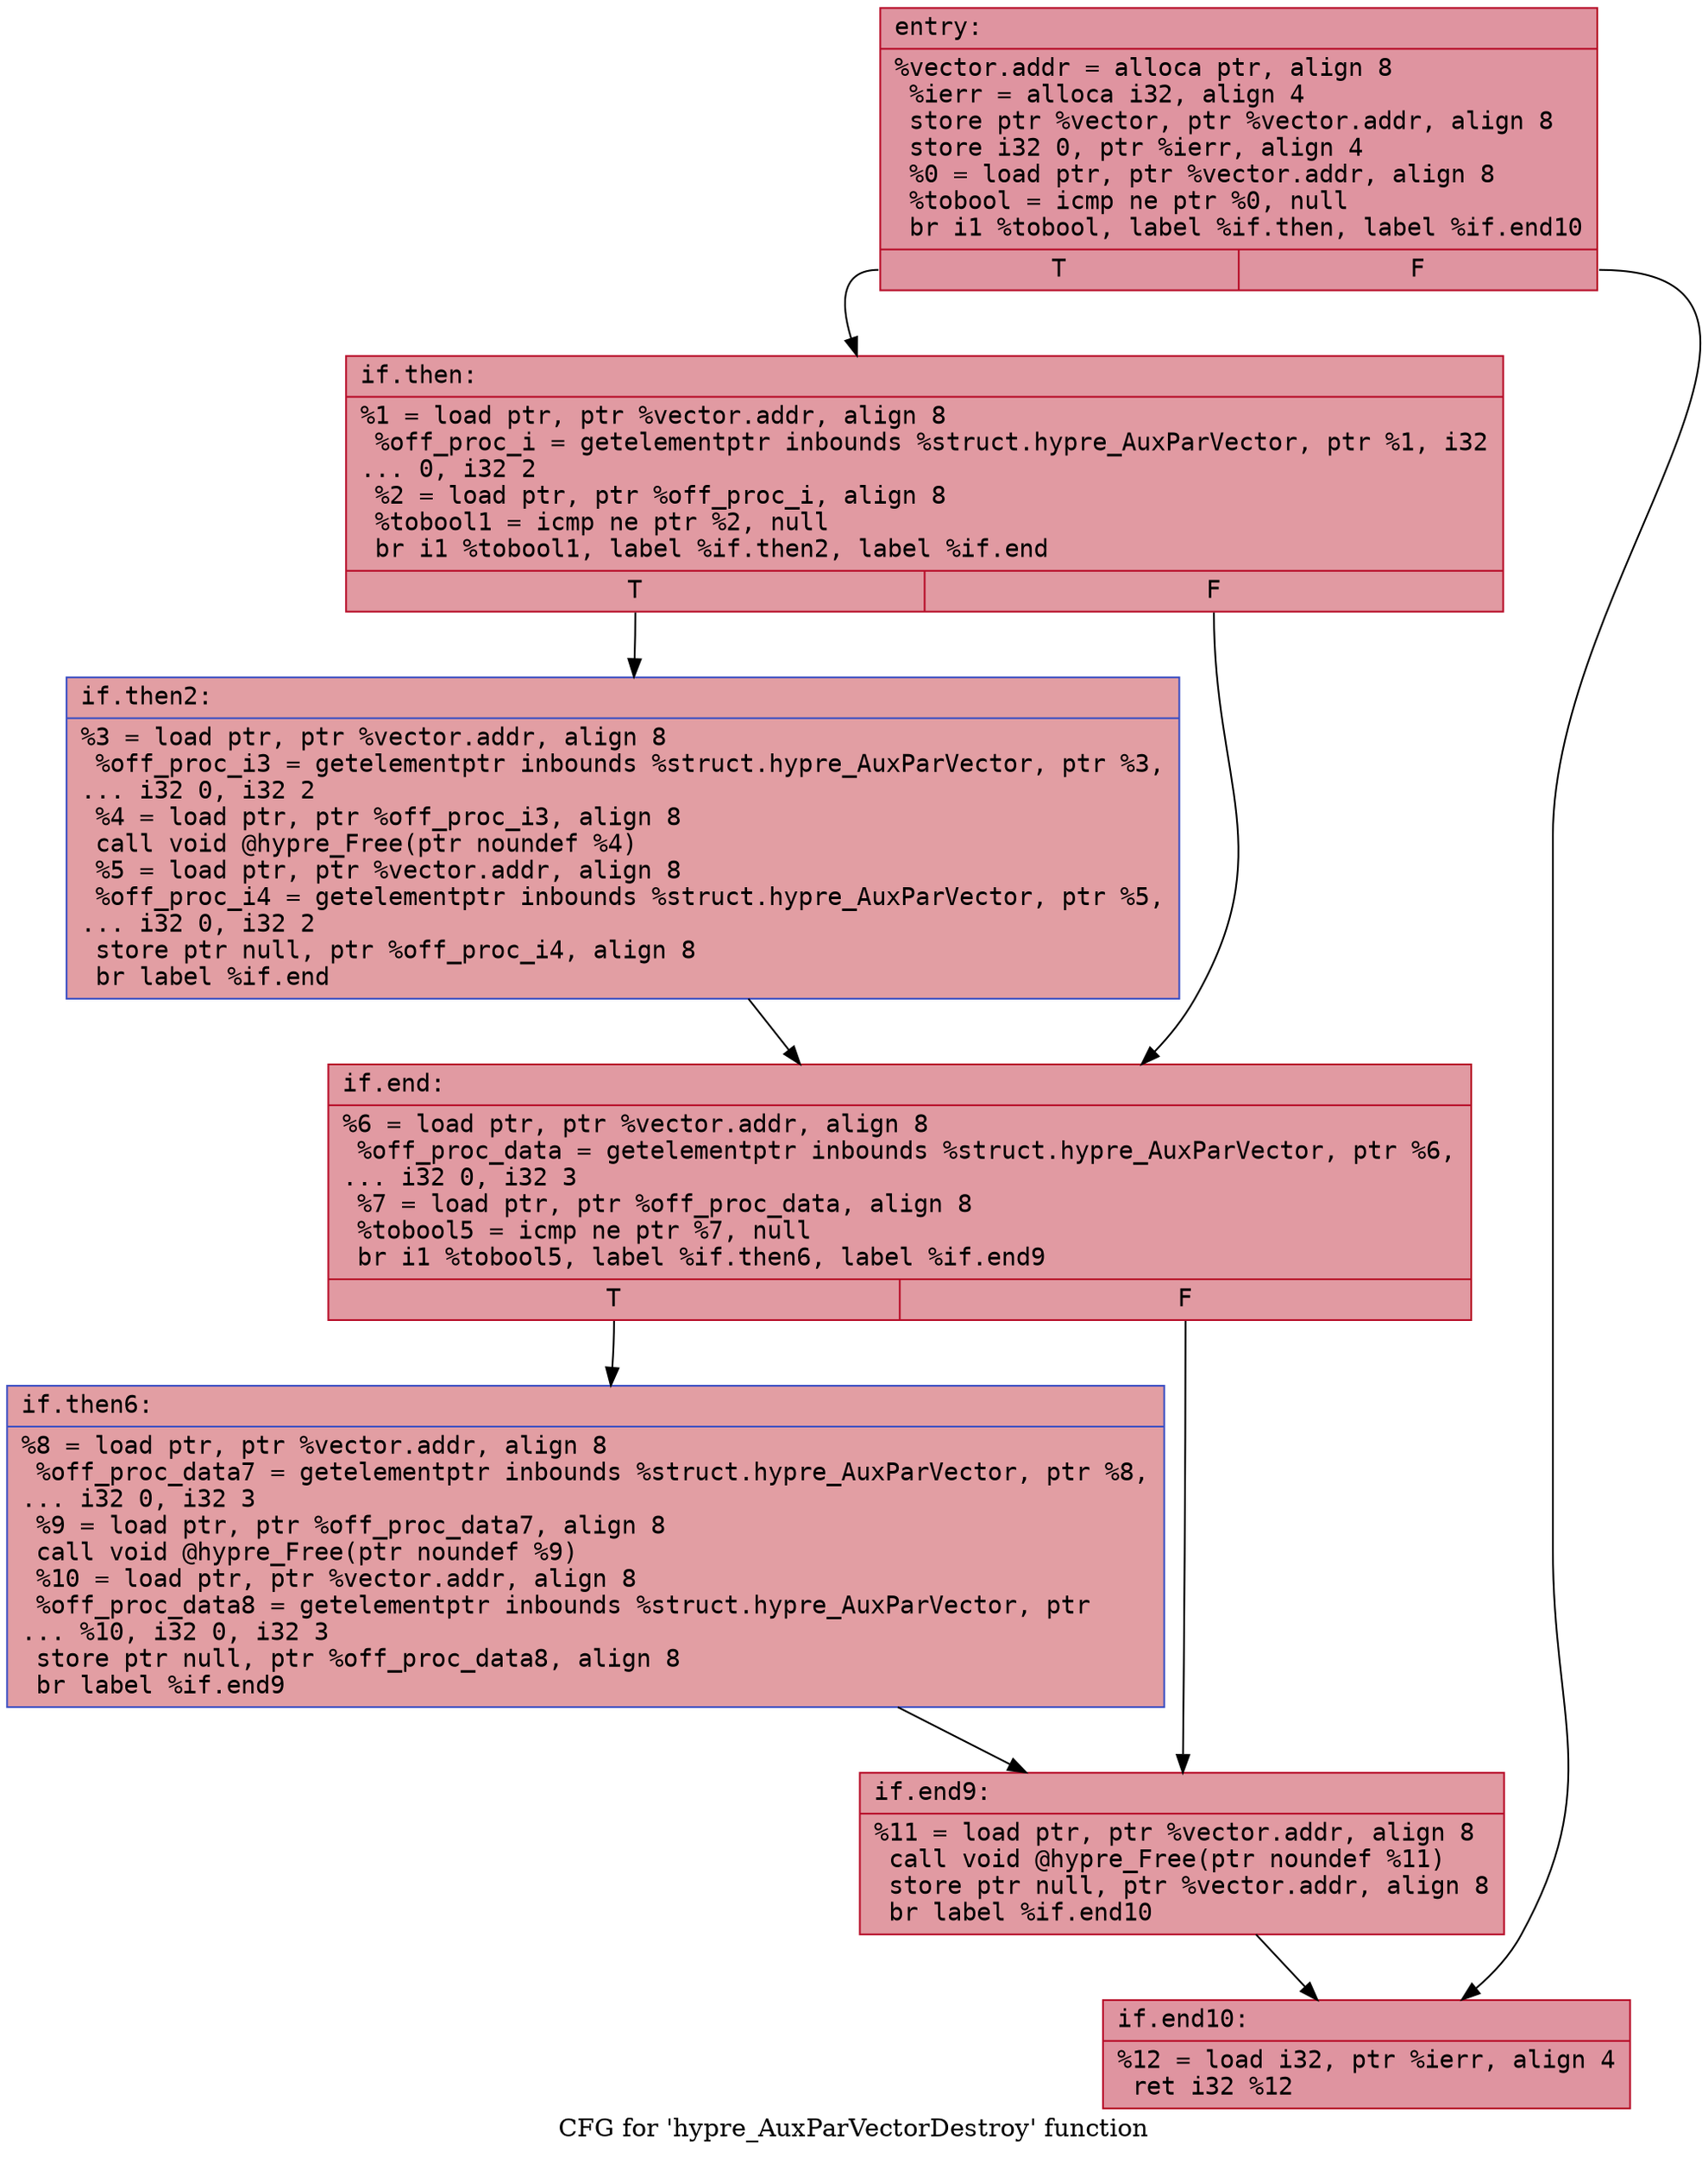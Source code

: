 digraph "CFG for 'hypre_AuxParVectorDestroy' function" {
	label="CFG for 'hypre_AuxParVectorDestroy' function";

	Node0x55a585fb46c0 [shape=record,color="#b70d28ff", style=filled, fillcolor="#b70d2870" fontname="Courier",label="{entry:\l|  %vector.addr = alloca ptr, align 8\l  %ierr = alloca i32, align 4\l  store ptr %vector, ptr %vector.addr, align 8\l  store i32 0, ptr %ierr, align 4\l  %0 = load ptr, ptr %vector.addr, align 8\l  %tobool = icmp ne ptr %0, null\l  br i1 %tobool, label %if.then, label %if.end10\l|{<s0>T|<s1>F}}"];
	Node0x55a585fb46c0:s0 -> Node0x55a585fb4a00[tooltip="entry -> if.then\nProbability 62.50%" ];
	Node0x55a585fb46c0:s1 -> Node0x55a585fb4a70[tooltip="entry -> if.end10\nProbability 37.50%" ];
	Node0x55a585fb4a00 [shape=record,color="#b70d28ff", style=filled, fillcolor="#bb1b2c70" fontname="Courier",label="{if.then:\l|  %1 = load ptr, ptr %vector.addr, align 8\l  %off_proc_i = getelementptr inbounds %struct.hypre_AuxParVector, ptr %1, i32\l... 0, i32 2\l  %2 = load ptr, ptr %off_proc_i, align 8\l  %tobool1 = icmp ne ptr %2, null\l  br i1 %tobool1, label %if.then2, label %if.end\l|{<s0>T|<s1>F}}"];
	Node0x55a585fb4a00:s0 -> Node0x55a585fb4ea0[tooltip="if.then -> if.then2\nProbability 62.50%" ];
	Node0x55a585fb4a00:s1 -> Node0x55a585fb4f20[tooltip="if.then -> if.end\nProbability 37.50%" ];
	Node0x55a585fb4ea0 [shape=record,color="#3d50c3ff", style=filled, fillcolor="#be242e70" fontname="Courier",label="{if.then2:\l|  %3 = load ptr, ptr %vector.addr, align 8\l  %off_proc_i3 = getelementptr inbounds %struct.hypre_AuxParVector, ptr %3,\l... i32 0, i32 2\l  %4 = load ptr, ptr %off_proc_i3, align 8\l  call void @hypre_Free(ptr noundef %4)\l  %5 = load ptr, ptr %vector.addr, align 8\l  %off_proc_i4 = getelementptr inbounds %struct.hypre_AuxParVector, ptr %5,\l... i32 0, i32 2\l  store ptr null, ptr %off_proc_i4, align 8\l  br label %if.end\l}"];
	Node0x55a585fb4ea0 -> Node0x55a585fb4f20[tooltip="if.then2 -> if.end\nProbability 100.00%" ];
	Node0x55a585fb4f20 [shape=record,color="#b70d28ff", style=filled, fillcolor="#bb1b2c70" fontname="Courier",label="{if.end:\l|  %6 = load ptr, ptr %vector.addr, align 8\l  %off_proc_data = getelementptr inbounds %struct.hypre_AuxParVector, ptr %6,\l... i32 0, i32 3\l  %7 = load ptr, ptr %off_proc_data, align 8\l  %tobool5 = icmp ne ptr %7, null\l  br i1 %tobool5, label %if.then6, label %if.end9\l|{<s0>T|<s1>F}}"];
	Node0x55a585fb4f20:s0 -> Node0x55a585fb5ac0[tooltip="if.end -> if.then6\nProbability 62.50%" ];
	Node0x55a585fb4f20:s1 -> Node0x55a585fb5b40[tooltip="if.end -> if.end9\nProbability 37.50%" ];
	Node0x55a585fb5ac0 [shape=record,color="#3d50c3ff", style=filled, fillcolor="#be242e70" fontname="Courier",label="{if.then6:\l|  %8 = load ptr, ptr %vector.addr, align 8\l  %off_proc_data7 = getelementptr inbounds %struct.hypre_AuxParVector, ptr %8,\l... i32 0, i32 3\l  %9 = load ptr, ptr %off_proc_data7, align 8\l  call void @hypre_Free(ptr noundef %9)\l  %10 = load ptr, ptr %vector.addr, align 8\l  %off_proc_data8 = getelementptr inbounds %struct.hypre_AuxParVector, ptr\l... %10, i32 0, i32 3\l  store ptr null, ptr %off_proc_data8, align 8\l  br label %if.end9\l}"];
	Node0x55a585fb5ac0 -> Node0x55a585fb5b40[tooltip="if.then6 -> if.end9\nProbability 100.00%" ];
	Node0x55a585fb5b40 [shape=record,color="#b70d28ff", style=filled, fillcolor="#bb1b2c70" fontname="Courier",label="{if.end9:\l|  %11 = load ptr, ptr %vector.addr, align 8\l  call void @hypre_Free(ptr noundef %11)\l  store ptr null, ptr %vector.addr, align 8\l  br label %if.end10\l}"];
	Node0x55a585fb5b40 -> Node0x55a585fb4a70[tooltip="if.end9 -> if.end10\nProbability 100.00%" ];
	Node0x55a585fb4a70 [shape=record,color="#b70d28ff", style=filled, fillcolor="#b70d2870" fontname="Courier",label="{if.end10:\l|  %12 = load i32, ptr %ierr, align 4\l  ret i32 %12\l}"];
}
